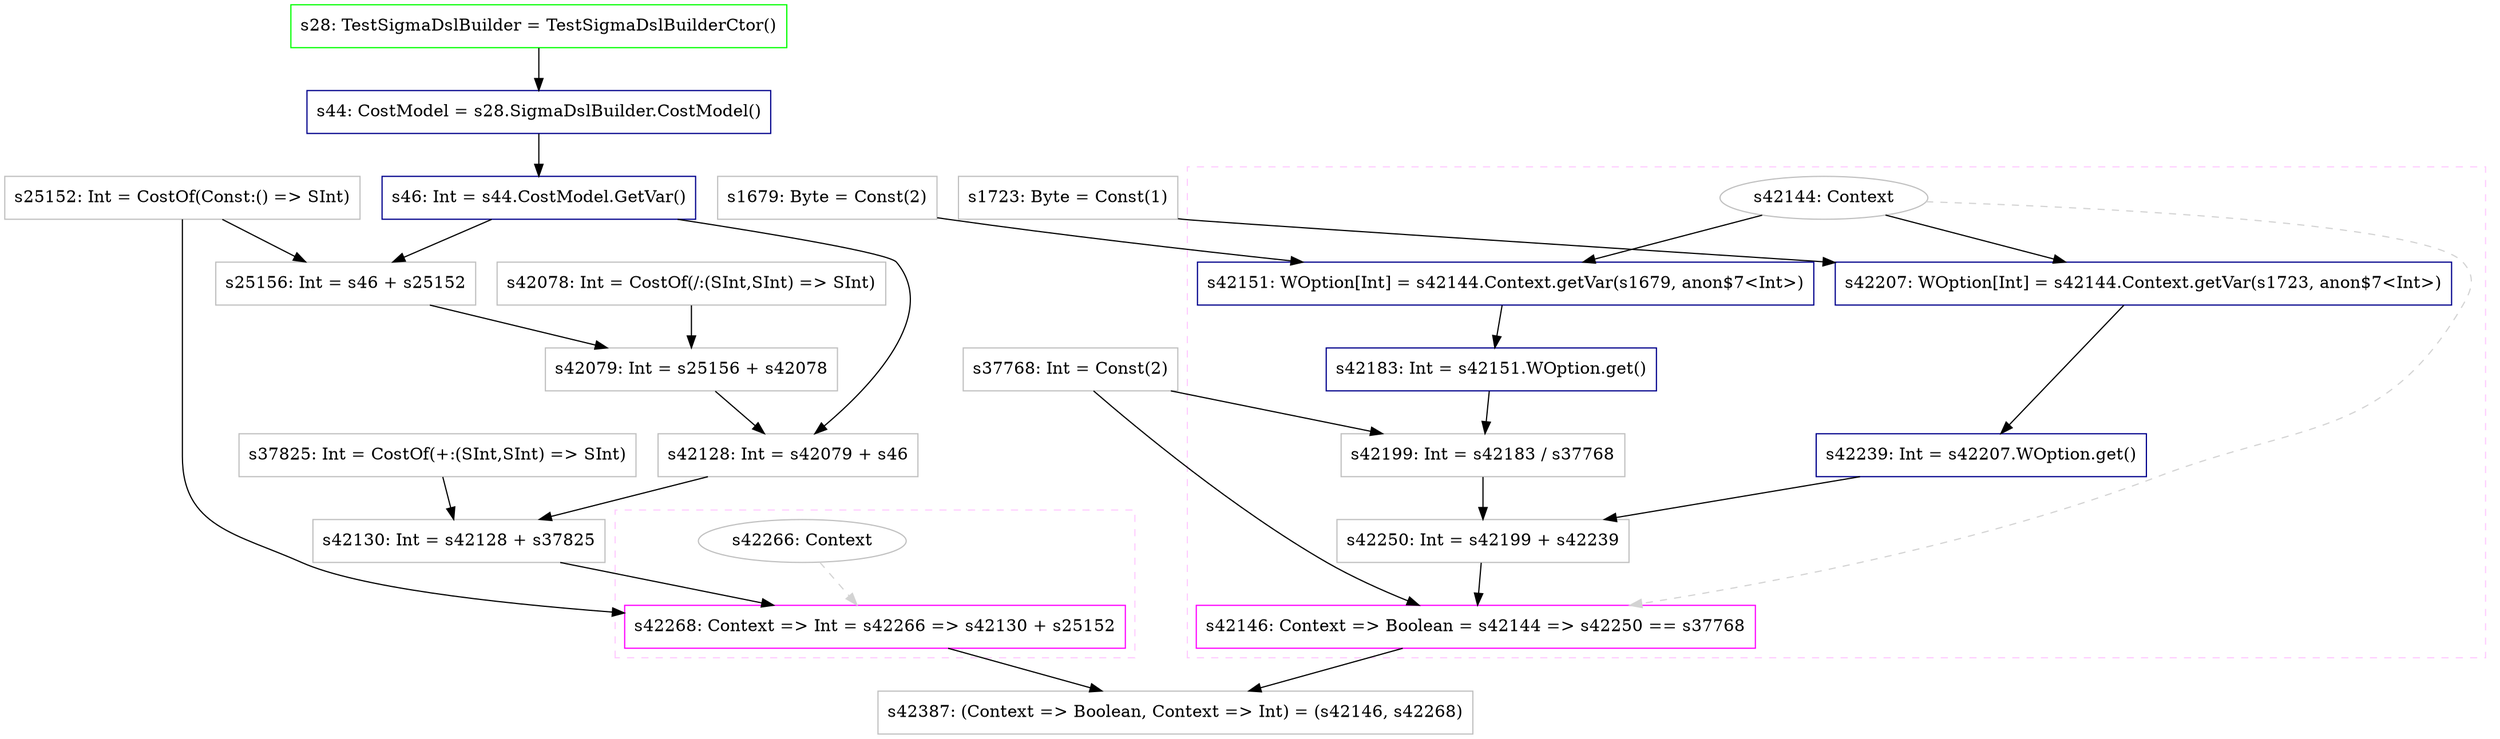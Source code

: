 digraph "Arith4" {
concentrate=true
node [style=filled, fillcolor=orangered]

"s1723" [
label="s1723: Byte = Const(1)"
shape=box, color=gray, tooltip="s1723:Byte", style=filled, fillcolor=white
]
"s37768" [
label="s37768: Int = Const(2)"
shape=box, color=gray, tooltip="s37768:Int", style=filled, fillcolor=white
]
"s1679" [
label="s1679: Byte = Const(2)"
shape=box, color=gray, tooltip="s1679:Byte", style=filled, fillcolor=white
]
subgraph cluster_s42146 {
style=dashed; color="#FFCCFF"
"s42144" [
label="s42144: Context"
shape=oval, color=gray, tooltip="s42144:Context", style=filled, fillcolor=white
]
"s42146" [
label="s42146: Context => Boolean = s42144 => s42250 == s37768"
shape=box, color=magenta, tooltip="s42146:Context => Boolean", style=filled, fillcolor=white
]
{rank=source; s42144}
"s42151" [
label="s42151: WOption[Int] = s42144.Context.getVar(s1679, anon$7<Int>)"
shape=box, color=darkblue, tooltip="s42151:WOption[Int]", style=filled, fillcolor=white
]
"s42183" [
label="s42183: Int = s42151.WOption.get()"
shape=box, color=darkblue, tooltip="s42183:Int", style=filled, fillcolor=white
]
"s42199" [
label="s42199: Int = s42183 / s37768"
shape=box, color=gray, tooltip="s42199:Int", style=filled, fillcolor=white
]
"s42207" [
label="s42207: WOption[Int] = s42144.Context.getVar(s1723, anon$7<Int>)"
shape=box, color=darkblue, tooltip="s42207:WOption[Int]", style=filled, fillcolor=white
]
"s42239" [
label="s42239: Int = s42207.WOption.get()"
shape=box, color=darkblue, tooltip="s42239:Int", style=filled, fillcolor=white
]
"s42250" [
label="s42250: Int = s42199 + s42239"
shape=box, color=gray, tooltip="s42250:Int", style=filled, fillcolor=white
]
{rank=sink; s42146}
}
"s28" [
label="s28: TestSigmaDslBuilder = TestSigmaDslBuilderCtor()"
shape=box, color=green, tooltip="s28:TestSigmaDslBuilder", style=filled, fillcolor=white
]
"s44" [
label="s44: CostModel = s28.SigmaDslBuilder.CostModel()"
shape=box, color=darkblue, tooltip="s44:CostModel", style=filled, fillcolor=white
]
"s46" [
label="s46: Int = s44.CostModel.GetVar()"
shape=box, color=darkblue, tooltip="s46:Int", style=filled, fillcolor=white
]
"s25152" [
label="s25152: Int = CostOf(Const:() => SInt)"
shape=box, color=gray, tooltip="s25152:Int", style=filled, fillcolor=white
]
"s25156" [
label="s25156: Int = s46 + s25152"
shape=box, color=gray, tooltip="s25156:Int", style=filled, fillcolor=white
]
"s42078" [
label="s42078: Int = CostOf(/:(SInt,SInt) => SInt)"
shape=box, color=gray, tooltip="s42078:Int", style=filled, fillcolor=white
]
"s42079" [
label="s42079: Int = s25156 + s42078"
shape=box, color=gray, tooltip="s42079:Int", style=filled, fillcolor=white
]
"s42128" [
label="s42128: Int = s42079 + s46"
shape=box, color=gray, tooltip="s42128:Int", style=filled, fillcolor=white
]
"s37825" [
label="s37825: Int = CostOf(+:(SInt,SInt) => SInt)"
shape=box, color=gray, tooltip="s37825:Int", style=filled, fillcolor=white
]
"s42130" [
label="s42130: Int = s42128 + s37825"
shape=box, color=gray, tooltip="s42130:Int", style=filled, fillcolor=white
]
subgraph cluster_s42268 {
style=dashed; color="#FFCCFF"
"s42266" [
label="s42266: Context"
shape=oval, color=gray, tooltip="s42266:Context", style=filled, fillcolor=white
]
"s42268" [
label="s42268: Context => Int = s42266 => s42130 + s25152"
shape=box, color=magenta, tooltip="s42268:Context => Int", style=filled, fillcolor=white
]
{rank=source; s42266}
{rank=sink; s42268}
}
"s42387" [
label="s42387: (Context => Boolean, Context => Int) = (s42146, s42268)"
shape=box, color=gray, tooltip="s42387:(Context => Boolean, Context => Int)", style=filled, fillcolor=white
]
"s42146" -> "s42387" [style=solid]
"s42268" -> "s42387" [style=solid]
"s42144" -> "s42207" [style=solid]
"s1723" -> "s42207" [style=solid]
"s42207" -> "s42239" [style=solid]
"s44" -> "s46" [style=solid]
"s42266" -> "s42268" [style=dashed, color=lightgray, weight=0]
"s42130" -> "s42268" [style=solid]
"s25152" -> "s42268" [style=solid]
"s25156" -> "s42079" [style=solid]
"s42078" -> "s42079" [style=solid]
"s46" -> "s25156" [style=solid]
"s25152" -> "s25156" [style=solid]
"s42199" -> "s42250" [style=solid]
"s42239" -> "s42250" [style=solid]
"s42144" -> "s42146" [style=dashed, color=lightgray, weight=0]
"s42250" -> "s42146" [style=solid]
"s37768" -> "s42146" [style=solid]
"s42183" -> "s42199" [style=solid]
"s37768" -> "s42199" [style=solid]
"s28" -> "s44" [style=solid]
"s42151" -> "s42183" [style=solid]
"s42144" -> "s42151" [style=solid]
"s1679" -> "s42151" [style=solid]
"s42128" -> "s42130" [style=solid]
"s37825" -> "s42130" [style=solid]
"s42079" -> "s42128" [style=solid]
"s46" -> "s42128" [style=solid]
}
